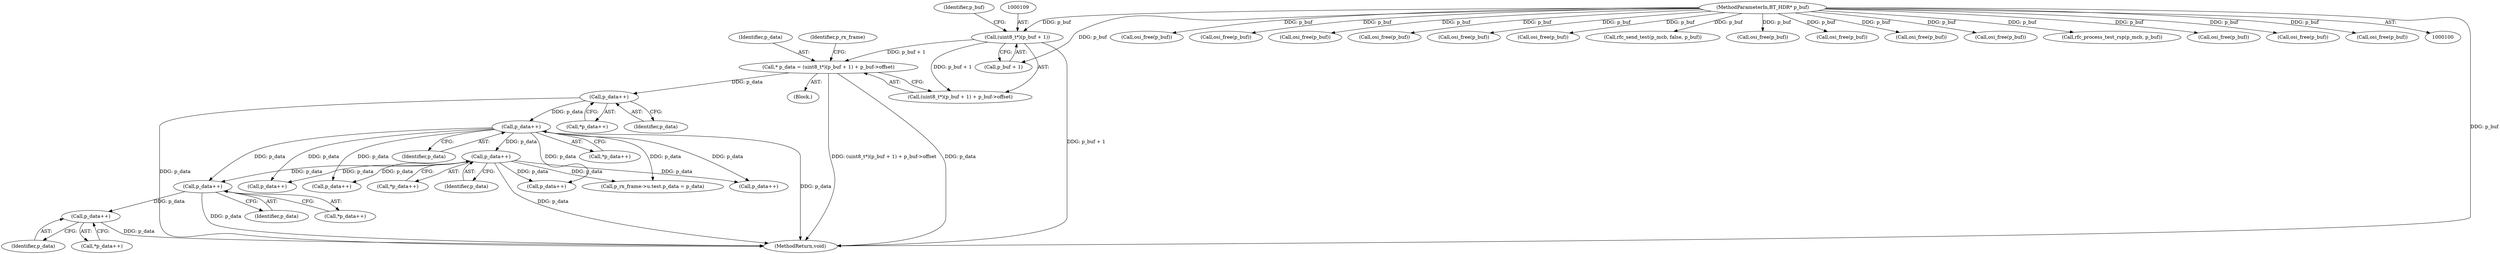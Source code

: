 digraph "0_Android_92a7bf8c44a236607c146240f3c0adc1ae01fedf@pointer" {
"1000582" [label="(Call,p_data++)"];
"1000258" [label="(Call,p_data++)"];
"1000230" [label="(Call,p_data++)"];
"1000174" [label="(Call,p_data++)"];
"1000105" [label="(Call,* p_data = (uint8_t*)(p_buf + 1) + p_buf->offset)"];
"1000108" [label="(Call,(uint8_t*)(p_buf + 1))"];
"1000102" [label="(MethodParameterIn,BT_HDR* p_buf)"];
"1000615" [label="(Call,p_data++)"];
"1000581" [label="(Call,*p_data++)"];
"1000173" [label="(Call,*p_data++)"];
"1000614" [label="(Call,*p_data++)"];
"1000668" [label="(Call,osi_free(p_buf))"];
"1000105" [label="(Call,* p_data = (uint8_t*)(p_buf + 1) + p_buf->offset)"];
"1000102" [label="(MethodParameterIn,BT_HDR* p_buf)"];
"1000230" [label="(Call,p_data++)"];
"1000231" [label="(Identifier,p_data)"];
"1000524" [label="(Call,osi_free(p_buf))"];
"1000720" [label="(Call,p_data++)"];
"1000966" [label="(Call,p_data++)"];
"1000324" [label="(Call,p_data++)"];
"1000229" [label="(Call,*p_data++)"];
"1000467" [label="(Call,osi_free(p_buf))"];
"1000108" [label="(Call,(uint8_t*)(p_buf + 1))"];
"1000282" [label="(Call,osi_free(p_buf))"];
"1000251" [label="(Call,osi_free(p_buf))"];
"1000210" [label="(Call,osi_free(p_buf))"];
"1000118" [label="(Identifier,p_rx_frame)"];
"1000174" [label="(Call,p_data++)"];
"1000257" [label="(Call,*p_data++)"];
"1000616" [label="(Identifier,p_data)"];
"1000509" [label="(Call,rfc_send_test(p_mcb, false, p_buf))"];
"1000926" [label="(Call,osi_free(p_buf))"];
"1000583" [label="(Identifier,p_data)"];
"1000258" [label="(Call,p_data++)"];
"1000759" [label="(Call,p_data++)"];
"1000103" [label="(Block,)"];
"1001015" [label="(MethodReturn,void)"];
"1000479" [label="(Call,p_rx_frame->u.test.p_data = p_data)"];
"1000259" [label="(Identifier,p_data)"];
"1001002" [label="(Call,osi_free(p_buf))"];
"1000107" [label="(Call,(uint8_t*)(p_buf + 1) + p_buf->offset)"];
"1000147" [label="(Call,osi_free(p_buf))"];
"1000536" [label="(Call,osi_free(p_buf))"];
"1000582" [label="(Call,p_data++)"];
"1000514" [label="(Call,rfc_process_test_rsp(p_mcb, p_buf))"];
"1000106" [label="(Identifier,p_data)"];
"1000110" [label="(Call,p_buf + 1)"];
"1000114" [label="(Identifier,p_buf)"];
"1000559" [label="(Call,osi_free(p_buf))"];
"1000723" [label="(Call,osi_free(p_buf))"];
"1000615" [label="(Call,p_data++)"];
"1000175" [label="(Identifier,p_data)"];
"1001009" [label="(Call,osi_free(p_buf))"];
"1000582" -> "1000581"  [label="AST: "];
"1000582" -> "1000583"  [label="CFG: "];
"1000583" -> "1000582"  [label="AST: "];
"1000581" -> "1000582"  [label="CFG: "];
"1000582" -> "1001015"  [label="DDG: p_data"];
"1000258" -> "1000582"  [label="DDG: p_data"];
"1000230" -> "1000582"  [label="DDG: p_data"];
"1000582" -> "1000615"  [label="DDG: p_data"];
"1000258" -> "1000257"  [label="AST: "];
"1000258" -> "1000259"  [label="CFG: "];
"1000259" -> "1000258"  [label="AST: "];
"1000257" -> "1000258"  [label="CFG: "];
"1000258" -> "1001015"  [label="DDG: p_data"];
"1000230" -> "1000258"  [label="DDG: p_data"];
"1000258" -> "1000324"  [label="DDG: p_data"];
"1000258" -> "1000479"  [label="DDG: p_data"];
"1000258" -> "1000720"  [label="DDG: p_data"];
"1000258" -> "1000759"  [label="DDG: p_data"];
"1000258" -> "1000966"  [label="DDG: p_data"];
"1000230" -> "1000229"  [label="AST: "];
"1000230" -> "1000231"  [label="CFG: "];
"1000231" -> "1000230"  [label="AST: "];
"1000229" -> "1000230"  [label="CFG: "];
"1000230" -> "1001015"  [label="DDG: p_data"];
"1000174" -> "1000230"  [label="DDG: p_data"];
"1000230" -> "1000324"  [label="DDG: p_data"];
"1000230" -> "1000479"  [label="DDG: p_data"];
"1000230" -> "1000720"  [label="DDG: p_data"];
"1000230" -> "1000759"  [label="DDG: p_data"];
"1000230" -> "1000966"  [label="DDG: p_data"];
"1000174" -> "1000173"  [label="AST: "];
"1000174" -> "1000175"  [label="CFG: "];
"1000175" -> "1000174"  [label="AST: "];
"1000173" -> "1000174"  [label="CFG: "];
"1000174" -> "1001015"  [label="DDG: p_data"];
"1000105" -> "1000174"  [label="DDG: p_data"];
"1000105" -> "1000103"  [label="AST: "];
"1000105" -> "1000107"  [label="CFG: "];
"1000106" -> "1000105"  [label="AST: "];
"1000107" -> "1000105"  [label="AST: "];
"1000118" -> "1000105"  [label="CFG: "];
"1000105" -> "1001015"  [label="DDG: (uint8_t*)(p_buf + 1) + p_buf->offset"];
"1000105" -> "1001015"  [label="DDG: p_data"];
"1000108" -> "1000105"  [label="DDG: p_buf + 1"];
"1000108" -> "1000107"  [label="AST: "];
"1000108" -> "1000110"  [label="CFG: "];
"1000109" -> "1000108"  [label="AST: "];
"1000110" -> "1000108"  [label="AST: "];
"1000114" -> "1000108"  [label="CFG: "];
"1000108" -> "1001015"  [label="DDG: p_buf + 1"];
"1000108" -> "1000107"  [label="DDG: p_buf + 1"];
"1000102" -> "1000108"  [label="DDG: p_buf"];
"1000102" -> "1000100"  [label="AST: "];
"1000102" -> "1001015"  [label="DDG: p_buf"];
"1000102" -> "1000110"  [label="DDG: p_buf"];
"1000102" -> "1000147"  [label="DDG: p_buf"];
"1000102" -> "1000210"  [label="DDG: p_buf"];
"1000102" -> "1000251"  [label="DDG: p_buf"];
"1000102" -> "1000282"  [label="DDG: p_buf"];
"1000102" -> "1000467"  [label="DDG: p_buf"];
"1000102" -> "1000509"  [label="DDG: p_buf"];
"1000102" -> "1000514"  [label="DDG: p_buf"];
"1000102" -> "1000524"  [label="DDG: p_buf"];
"1000102" -> "1000536"  [label="DDG: p_buf"];
"1000102" -> "1000559"  [label="DDG: p_buf"];
"1000102" -> "1000668"  [label="DDG: p_buf"];
"1000102" -> "1000723"  [label="DDG: p_buf"];
"1000102" -> "1000926"  [label="DDG: p_buf"];
"1000102" -> "1001002"  [label="DDG: p_buf"];
"1000102" -> "1001009"  [label="DDG: p_buf"];
"1000615" -> "1000614"  [label="AST: "];
"1000615" -> "1000616"  [label="CFG: "];
"1000616" -> "1000615"  [label="AST: "];
"1000614" -> "1000615"  [label="CFG: "];
"1000615" -> "1001015"  [label="DDG: p_data"];
}
